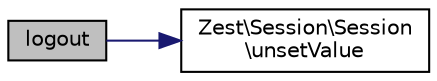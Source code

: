 digraph "logout"
{
  edge [fontname="Helvetica",fontsize="10",labelfontname="Helvetica",labelfontsize="10"];
  node [fontname="Helvetica",fontsize="10",shape=record];
  rankdir="LR";
  Node27 [label="logout",height=0.2,width=0.4,color="black", fillcolor="grey75", style="filled", fontcolor="black"];
  Node27 -> Node28 [color="midnightblue",fontsize="10",style="solid",fontname="Helvetica"];
  Node28 [label="Zest\\Session\\Session\l\\unsetValue",height=0.2,width=0.4,color="black", fillcolor="white", style="filled",URL="$class_zest_1_1_session_1_1_session.html#aaea4a8cdb751723a388c9d8df2c374f6"];
}
